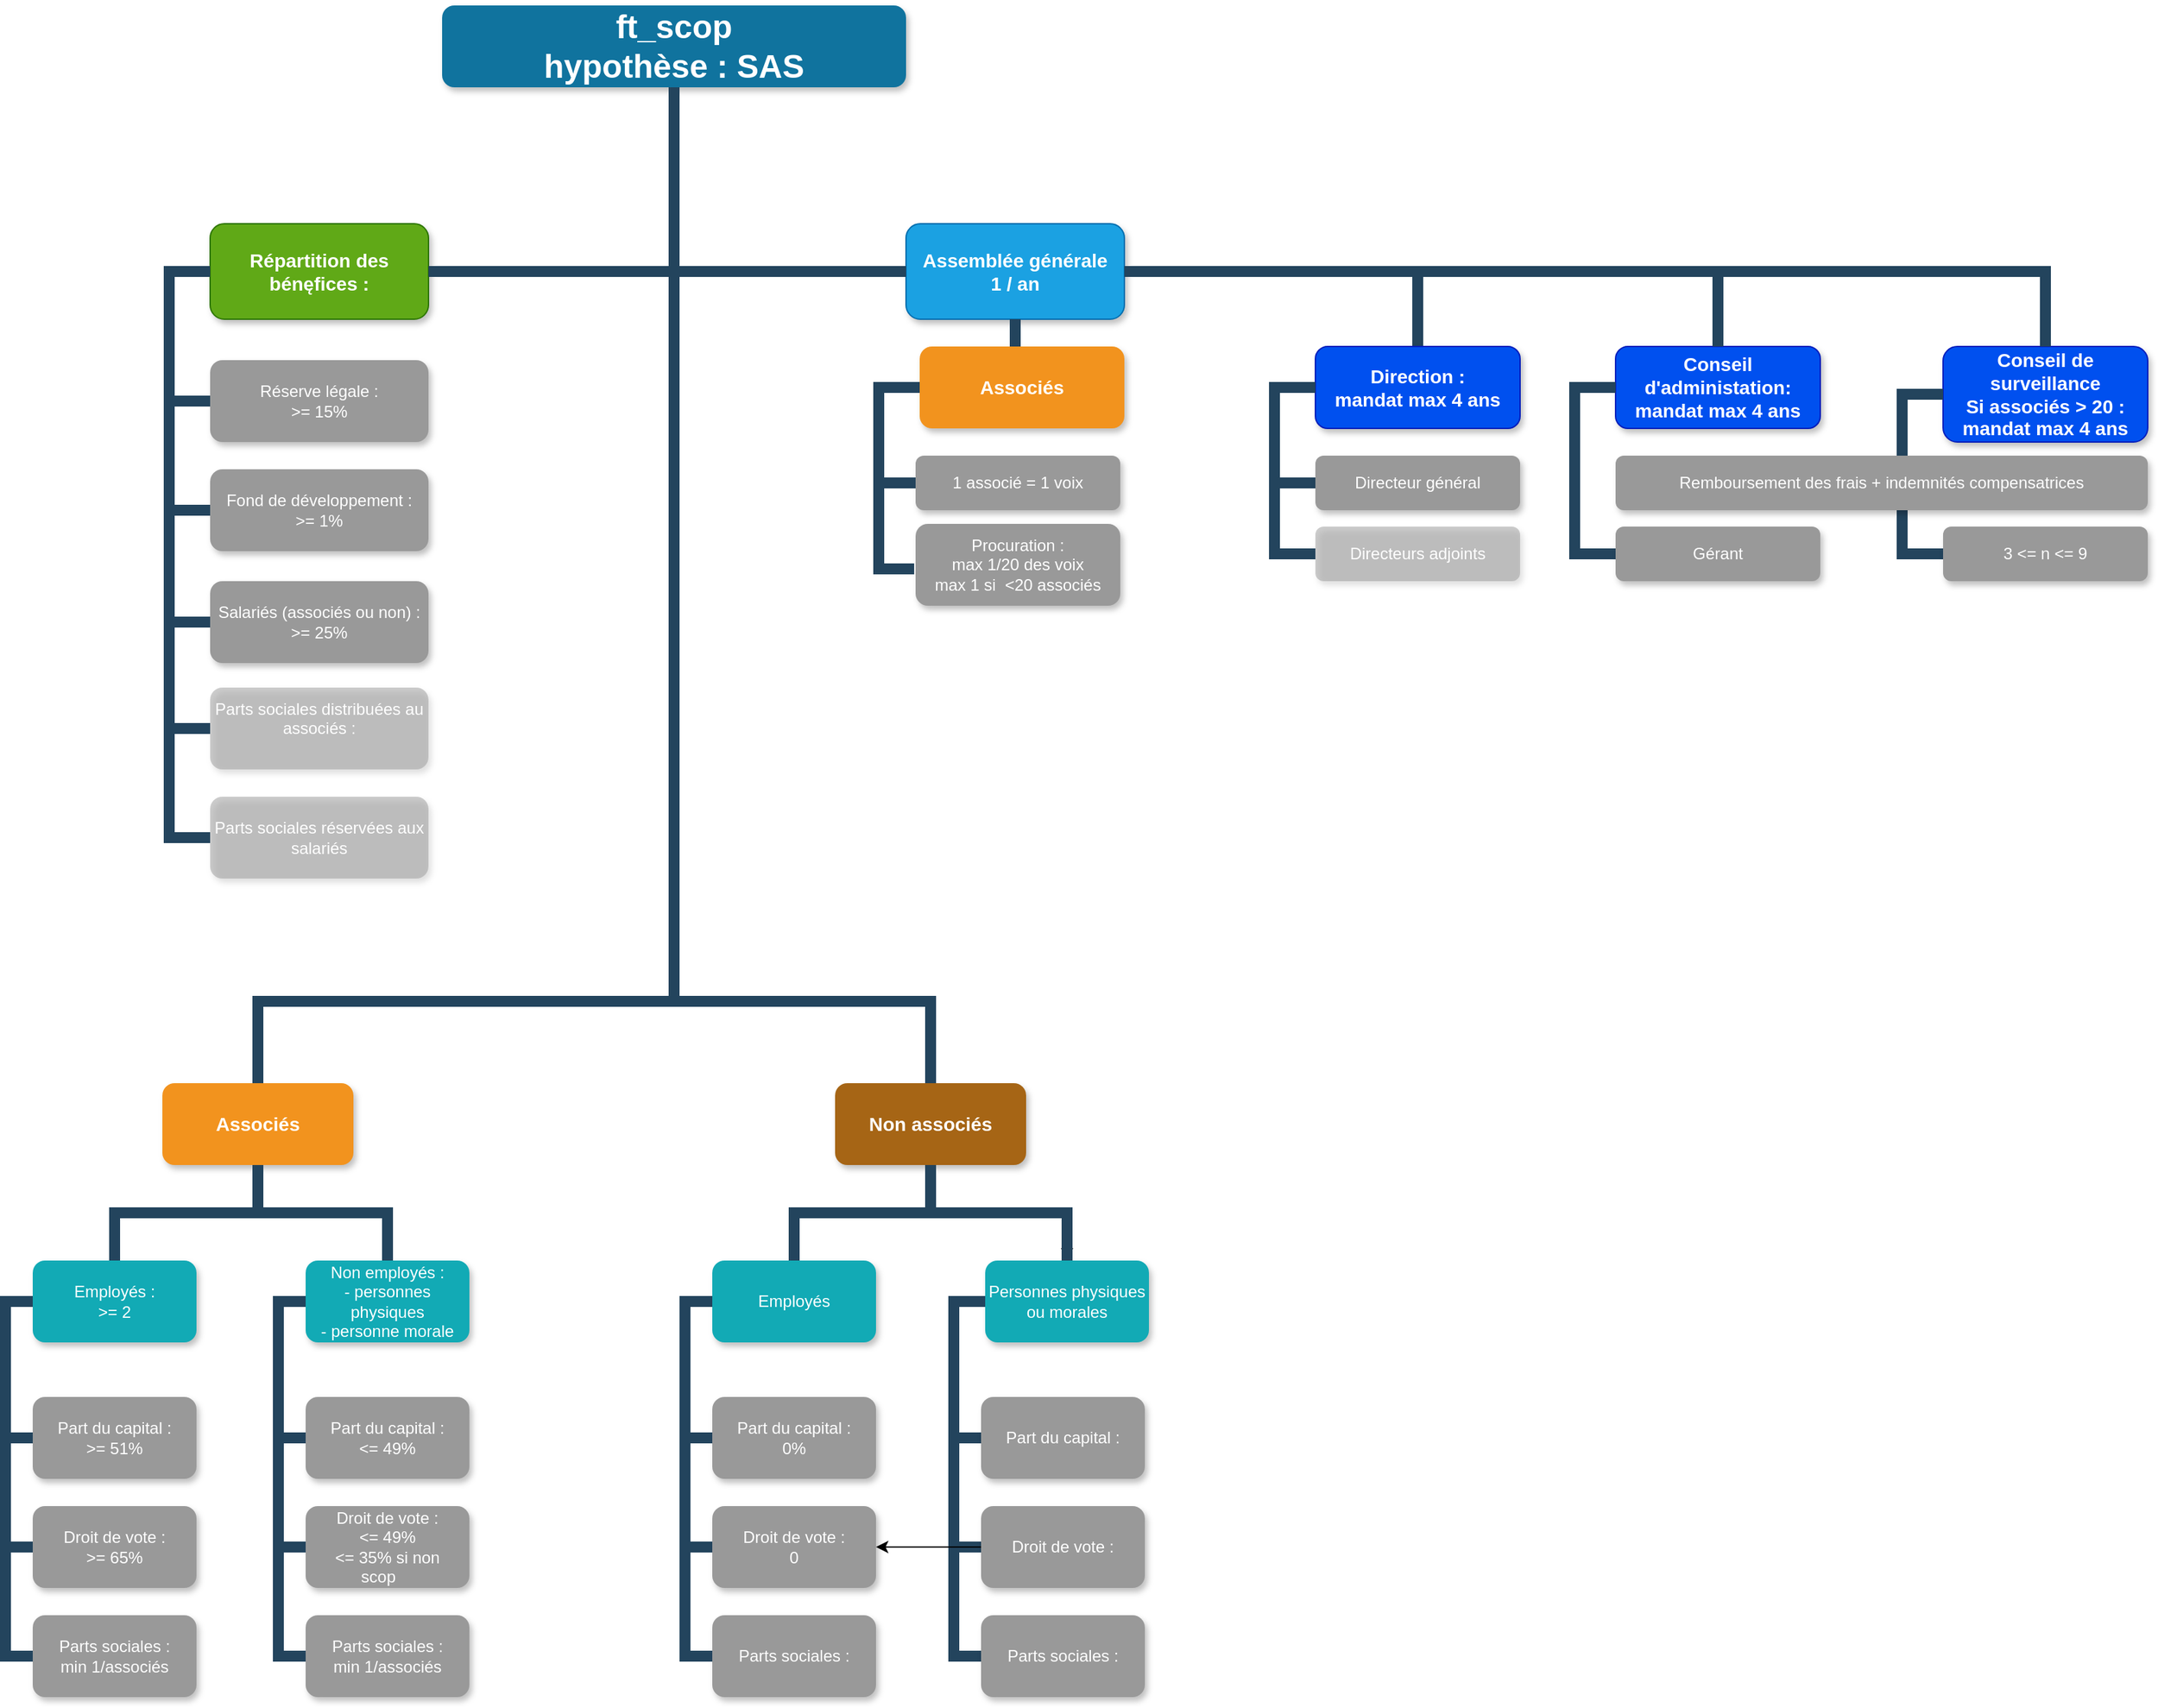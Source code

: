 <mxfile version="21.4.0" type="device">
  <diagram name="Page-1" id="64c3da0e-402f-94eb-ee01-a36477274f13">
    <mxGraphModel dx="2137" dy="1937" grid="1" gridSize="10" guides="1" tooltips="1" connect="1" arrows="1" fold="1" page="1" pageScale="1" pageWidth="1169" pageHeight="826" background="none" math="0" shadow="0">
      <root>
        <mxCell id="0" />
        <mxCell id="1" parent="0" />
        <mxCell id="2" value="ft_scop&#xa;hypothèse : SAS" style="whiteSpace=wrap;rounded=1;shadow=1;fillColor=#10739E;strokeColor=none;fontColor=#FFFFFF;fontStyle=1;fontSize=24" parent="1" vertex="1">
          <mxGeometry x="810" y="-730" width="340" height="60" as="geometry" />
        </mxCell>
        <mxCell id="3" value="Associés" style="whiteSpace=wrap;rounded=1;fillColor=#F2931E;strokeColor=none;shadow=1;fontColor=#FFFFFF;fontStyle=1;fontSize=14" parent="1" vertex="1">
          <mxGeometry x="605" y="60.0" width="140" height="60" as="geometry" />
        </mxCell>
        <mxCell id="eSms9qF7fdGtt_-0Qu-M-239" value="" style="edgeStyle=orthogonalEdgeStyle;rounded=0;orthogonalLoop=1;jettySize=auto;html=1;" edge="1" parent="1" source="4" target="44">
          <mxGeometry relative="1" as="geometry" />
        </mxCell>
        <mxCell id="4" value="Non associés" style="whiteSpace=wrap;rounded=1;fillColor=#A66515;strokeColor=none;shadow=1;fontColor=#FFFFFF;fontStyle=1;fontSize=14" parent="1" vertex="1">
          <mxGeometry x="1098" y="60.0" width="140" height="60" as="geometry" />
        </mxCell>
        <mxCell id="10" value="Employés :&#xa;&gt;= 2" style="whiteSpace=wrap;rounded=1;fillColor=#12AAB5;strokeColor=none;shadow=1;fontColor=#FFFFFF;" parent="1" vertex="1">
          <mxGeometry x="510" y="190.0" width="120" height="60" as="geometry" />
        </mxCell>
        <mxCell id="12" value="Non employés :&#xa;- personnes physiques&#xa;- personne morale" style="whiteSpace=wrap;rounded=1;fillColor=#12AAB5;strokeColor=none;shadow=1;fontColor=#FFFFFF;" parent="1" vertex="1">
          <mxGeometry x="710" y="190.0" width="120" height="60" as="geometry" />
        </mxCell>
        <mxCell id="23" value="Part du capital :&#xa;&gt;= 51%" style="whiteSpace=wrap;rounded=1;fillColor=#999999;strokeColor=none;shadow=1;fontColor=#FFFFFF;fontStyle=0" parent="1" vertex="1">
          <mxGeometry x="510.0" y="290.0" width="120" height="60" as="geometry" />
        </mxCell>
        <mxCell id="24" value="Droit de vote :&#xa;&gt;= 65%" style="whiteSpace=wrap;rounded=1;fillColor=#999999;strokeColor=none;shadow=1;fontColor=#FFFFFF;fontStyle=0" parent="1" vertex="1">
          <mxGeometry x="510.0" y="370.0" width="120" height="60" as="geometry" />
        </mxCell>
        <mxCell id="25" value="Parts sociales :&#xa;min 1/associés" style="whiteSpace=wrap;rounded=1;fillColor=#999999;strokeColor=none;shadow=1;fontColor=#FFFFFF;fontStyle=0" parent="1" vertex="1">
          <mxGeometry x="510.0" y="450.0" width="120" height="60" as="geometry" />
        </mxCell>
        <mxCell id="38" value="Part du capital :&#xa;&lt;= 49%" style="whiteSpace=wrap;rounded=1;fillColor=#999999;strokeColor=none;shadow=1;fontColor=#FFFFFF;fontStyle=0" parent="1" vertex="1">
          <mxGeometry x="710.0" y="290.0" width="120" height="60" as="geometry" />
        </mxCell>
        <mxCell id="39" value="Droit de vote :&#xa;&lt;= 49%&#xa;&lt;= 35% si non scop    " style="whiteSpace=wrap;rounded=1;fillColor=#999999;strokeColor=none;shadow=1;fontColor=#FFFFFF;fontStyle=0" parent="1" vertex="1">
          <mxGeometry x="710.0" y="370.0" width="120" height="60" as="geometry" />
        </mxCell>
        <mxCell id="40" value="Parts sociales :&#xa;min 1/associés" style="whiteSpace=wrap;rounded=1;fillColor=#999999;strokeColor=none;shadow=1;fontColor=#FFFFFF;fontStyle=0" parent="1" vertex="1">
          <mxGeometry x="710.0" y="450.0" width="120" height="60" as="geometry" />
        </mxCell>
        <mxCell id="43" value="Employés" style="whiteSpace=wrap;rounded=1;fillColor=#12AAB5;strokeColor=none;shadow=1;fontColor=#FFFFFF;" parent="1" vertex="1">
          <mxGeometry x="1008.0" y="190.0" width="120" height="60" as="geometry" />
        </mxCell>
        <mxCell id="44" value="Personnes physiques ou morales" style="whiteSpace=wrap;rounded=1;fillColor=#12AAB5;strokeColor=none;shadow=1;fontColor=#FFFFFF;" parent="1" vertex="1">
          <mxGeometry x="1208.0" y="190.0" width="120" height="60" as="geometry" />
        </mxCell>
        <mxCell id="45" value="Part du capital :&#xa;0%" style="whiteSpace=wrap;rounded=1;fillColor=#999999;strokeColor=none;shadow=1;fontColor=#FFFFFF;fontStyle=0" parent="1" vertex="1">
          <mxGeometry x="1008.0" y="290.0" width="120" height="60" as="geometry" />
        </mxCell>
        <mxCell id="46" value="Droit de vote :&#xa;0" style="whiteSpace=wrap;rounded=1;fillColor=#999999;strokeColor=none;shadow=1;fontColor=#FFFFFF;fontStyle=0" parent="1" vertex="1">
          <mxGeometry x="1008.0" y="370.0" width="120" height="60" as="geometry" />
        </mxCell>
        <mxCell id="47" value="Parts sociales :" style="whiteSpace=wrap;rounded=1;fillColor=#999999;strokeColor=none;shadow=1;fontColor=#FFFFFF;fontStyle=0" parent="1" vertex="1">
          <mxGeometry x="1008.0" y="450.0" width="120" height="60" as="geometry" />
        </mxCell>
        <mxCell id="103" value="" style="edgeStyle=elbowEdgeStyle;elbow=vertical;rounded=0;fontColor=#000000;endArrow=none;endFill=0;strokeWidth=8;strokeColor=#23445D;" parent="1" source="3" target="10" edge="1">
          <mxGeometry width="100" height="100" relative="1" as="geometry">
            <mxPoint x="465" y="180" as="sourcePoint" />
            <mxPoint x="565" y="80" as="targetPoint" />
          </mxGeometry>
        </mxCell>
        <mxCell id="104" value="" style="edgeStyle=elbowEdgeStyle;elbow=vertical;rounded=0;fontColor=#000000;endArrow=none;endFill=0;strokeWidth=8;strokeColor=#23445D;" parent="1" source="3" target="12" edge="1">
          <mxGeometry width="100" height="100" relative="1" as="geometry">
            <mxPoint x="805" y="180" as="sourcePoint" />
            <mxPoint x="905" y="80" as="targetPoint" />
          </mxGeometry>
        </mxCell>
        <mxCell id="105" value="" style="edgeStyle=elbowEdgeStyle;elbow=horizontal;rounded=0;fontColor=#000000;endArrow=none;endFill=0;strokeWidth=8;strokeColor=#23445D;" parent="1" source="10" target="23" edge="1">
          <mxGeometry width="100" height="100" relative="1" as="geometry">
            <mxPoint x="450" y="370" as="sourcePoint" />
            <mxPoint x="550" y="270" as="targetPoint" />
            <Array as="points">
              <mxPoint x="490" y="270" />
            </Array>
          </mxGeometry>
        </mxCell>
        <mxCell id="106" value="" style="edgeStyle=elbowEdgeStyle;elbow=horizontal;rounded=0;fontColor=#000000;endArrow=none;endFill=0;strokeWidth=8;strokeColor=#23445D;" parent="1" source="10" target="24" edge="1">
          <mxGeometry width="100" height="100" relative="1" as="geometry">
            <mxPoint x="520" y="230" as="sourcePoint" />
            <mxPoint x="520" y="330" as="targetPoint" />
            <Array as="points">
              <mxPoint x="490" y="290" />
            </Array>
          </mxGeometry>
        </mxCell>
        <mxCell id="110" value="" style="edgeStyle=elbowEdgeStyle;elbow=horizontal;rounded=0;fontColor=#000000;endArrow=none;endFill=0;strokeWidth=8;strokeColor=#23445D;" parent="1" source="10" target="25" edge="1">
          <mxGeometry width="100" height="100" relative="1" as="geometry">
            <mxPoint x="550" y="260" as="sourcePoint" />
            <mxPoint x="550" y="360" as="targetPoint" />
            <Array as="points">
              <mxPoint x="490" y="320" />
            </Array>
          </mxGeometry>
        </mxCell>
        <mxCell id="111" value="" style="edgeStyle=elbowEdgeStyle;elbow=horizontal;rounded=0;fontColor=#000000;endArrow=none;endFill=0;strokeWidth=8;strokeColor=#23445D;" parent="1" target="38" edge="1">
          <mxGeometry width="100" height="100" relative="1" as="geometry">
            <mxPoint x="700" y="220.0" as="sourcePoint" />
            <mxPoint x="700" y="320.0" as="targetPoint" />
            <Array as="points">
              <mxPoint x="690" y="270" />
            </Array>
          </mxGeometry>
        </mxCell>
        <mxCell id="112" value="" style="edgeStyle=elbowEdgeStyle;elbow=horizontal;rounded=0;fontColor=#000000;endArrow=none;endFill=0;strokeWidth=8;strokeColor=#23445D;" parent="1" source="12" target="39" edge="1">
          <mxGeometry width="100" height="100" relative="1" as="geometry">
            <mxPoint x="700" y="220.0" as="sourcePoint" />
            <mxPoint x="700" y="400.0" as="targetPoint" />
            <Array as="points">
              <mxPoint x="690" y="310" />
            </Array>
          </mxGeometry>
        </mxCell>
        <mxCell id="115" value="" style="edgeStyle=elbowEdgeStyle;elbow=horizontal;rounded=0;fontColor=#000000;endArrow=none;endFill=0;strokeWidth=8;strokeColor=#23445D;" parent="1" source="12" target="40" edge="1">
          <mxGeometry width="100" height="100" relative="1" as="geometry">
            <mxPoint x="700" y="220.0" as="sourcePoint" />
            <mxPoint x="700" y="480.0" as="targetPoint" />
            <Array as="points">
              <mxPoint x="690" y="350" />
            </Array>
          </mxGeometry>
        </mxCell>
        <mxCell id="116" value="" style="edgeStyle=elbowEdgeStyle;elbow=vertical;rounded=0;fontColor=#000000;endArrow=none;endFill=0;strokeWidth=8;strokeColor=#23445D;" parent="1" source="4" target="43" edge="1">
          <mxGeometry width="100" height="100" relative="1" as="geometry">
            <mxPoint x="808" y="130.0" as="sourcePoint" />
            <mxPoint x="708" y="200" as="targetPoint" />
          </mxGeometry>
        </mxCell>
        <mxCell id="117" value="" style="edgeStyle=elbowEdgeStyle;elbow=vertical;rounded=0;fontColor=#000000;endArrow=none;endFill=0;strokeWidth=8;strokeColor=#23445D;" parent="1" source="4" target="44" edge="1">
          <mxGeometry width="100" height="100" relative="1" as="geometry">
            <mxPoint x="808" y="130.0" as="sourcePoint" />
            <mxPoint x="908" y="200" as="targetPoint" />
          </mxGeometry>
        </mxCell>
        <mxCell id="118" value="" style="edgeStyle=elbowEdgeStyle;elbow=horizontal;rounded=0;fontColor=#000000;endArrow=none;endFill=0;strokeWidth=8;strokeColor=#23445D;" parent="1" source="43" target="45" edge="1">
          <mxGeometry width="100" height="100" relative="1" as="geometry">
            <mxPoint x="988" y="220.0" as="sourcePoint" />
            <mxPoint x="998.0" y="320" as="targetPoint" />
            <Array as="points">
              <mxPoint x="988" y="270" />
            </Array>
          </mxGeometry>
        </mxCell>
        <mxCell id="119" value="" style="edgeStyle=elbowEdgeStyle;elbow=horizontal;rounded=0;fontColor=#000000;endArrow=none;endFill=0;strokeWidth=8;strokeColor=#23445D;" parent="1" source="43" target="46" edge="1">
          <mxGeometry width="100" height="100" relative="1" as="geometry">
            <mxPoint x="998" y="220" as="sourcePoint" />
            <mxPoint x="998.0" y="400" as="targetPoint" />
            <Array as="points">
              <mxPoint x="988" y="310" />
            </Array>
          </mxGeometry>
        </mxCell>
        <mxCell id="122" value="" style="edgeStyle=elbowEdgeStyle;elbow=horizontal;rounded=0;fontColor=#000000;endArrow=none;endFill=0;strokeWidth=8;strokeColor=#23445D;" parent="1" source="43" target="47" edge="1">
          <mxGeometry width="100" height="100" relative="1" as="geometry">
            <mxPoint x="998" y="220" as="sourcePoint" />
            <mxPoint x="998.0" y="480" as="targetPoint" />
            <Array as="points">
              <mxPoint x="988" y="360" />
            </Array>
          </mxGeometry>
        </mxCell>
        <mxCell id="123" value="" style="edgeStyle=elbowEdgeStyle;elbow=horizontal;rounded=0;fontColor=#000000;endArrow=none;endFill=0;strokeWidth=8;strokeColor=#23445D;entryX=0;entryY=0.5;entryDx=0;entryDy=0;" parent="1" source="44" target="eSms9qF7fdGtt_-0Qu-M-241" edge="1">
          <mxGeometry width="100" height="100" relative="1" as="geometry">
            <mxPoint x="1178" y="220.0" as="sourcePoint" />
            <mxPoint x="1215" y="320" as="targetPoint" />
            <Array as="points">
              <mxPoint x="1185" y="270" />
            </Array>
          </mxGeometry>
        </mxCell>
        <mxCell id="124" value="" style="edgeStyle=elbowEdgeStyle;elbow=horizontal;rounded=0;fontColor=#000000;endArrow=none;endFill=0;strokeWidth=8;strokeColor=#23445D;entryX=0;entryY=0.5;entryDx=0;entryDy=0;" parent="1" source="44" target="eSms9qF7fdGtt_-0Qu-M-242" edge="1">
          <mxGeometry width="100" height="100" relative="1" as="geometry">
            <mxPoint x="1188" y="220" as="sourcePoint" />
            <mxPoint x="1208.0" y="400" as="targetPoint" />
            <Array as="points">
              <mxPoint x="1185" y="310" />
            </Array>
          </mxGeometry>
        </mxCell>
        <mxCell id="127" value="" style="edgeStyle=elbowEdgeStyle;elbow=horizontal;rounded=0;fontColor=#000000;endArrow=none;endFill=0;strokeWidth=8;strokeColor=#23445D;exitX=0;exitY=0.5;exitDx=0;exitDy=0;entryX=0;entryY=0.5;entryDx=0;entryDy=0;" parent="1" source="44" target="eSms9qF7fdGtt_-0Qu-M-243" edge="1">
          <mxGeometry width="100" height="100" relative="1" as="geometry">
            <mxPoint x="1175.0" y="220.0" as="sourcePoint" />
            <mxPoint x="1225" y="440" as="targetPoint" />
            <Array as="points">
              <mxPoint x="1185" y="350" />
            </Array>
          </mxGeometry>
        </mxCell>
        <mxCell id="229" value="" style="edgeStyle=elbowEdgeStyle;elbow=vertical;rounded=0;fontColor=#000000;endArrow=none;endFill=0;strokeWidth=8;strokeColor=#23445D;" parent="1" source="2" target="3" edge="1">
          <mxGeometry width="100" height="100" relative="1" as="geometry">
            <mxPoint x="540" y="140" as="sourcePoint" />
            <mxPoint x="640" y="40" as="targetPoint" />
            <Array as="points">
              <mxPoint x="980" />
              <mxPoint x="620" y="120" />
            </Array>
          </mxGeometry>
        </mxCell>
        <mxCell id="eSms9qF7fdGtt_-0Qu-M-240" value="" style="edgeStyle=elbowEdgeStyle;elbow=vertical;rounded=0;fontColor=#000000;endArrow=none;endFill=0;strokeWidth=8;strokeColor=#23445D;exitX=0.5;exitY=0;exitDx=0;exitDy=0;entryX=0.5;entryY=1;entryDx=0;entryDy=0;" edge="1" parent="1" source="4" target="2">
          <mxGeometry width="100" height="100" relative="1" as="geometry">
            <mxPoint x="610" y="240" as="sourcePoint" />
            <mxPoint x="710" y="310" as="targetPoint" />
            <Array as="points">
              <mxPoint x="1080" />
            </Array>
          </mxGeometry>
        </mxCell>
        <mxCell id="eSms9qF7fdGtt_-0Qu-M-241" value="Part du capital :" style="whiteSpace=wrap;rounded=1;fillColor=#999999;strokeColor=none;shadow=1;fontColor=#FFFFFF;fontStyle=0" vertex="1" parent="1">
          <mxGeometry x="1205.0" y="290.0" width="120" height="60" as="geometry" />
        </mxCell>
        <mxCell id="eSms9qF7fdGtt_-0Qu-M-244" value="" style="edgeStyle=orthogonalEdgeStyle;rounded=0;orthogonalLoop=1;jettySize=auto;html=1;" edge="1" parent="1" source="eSms9qF7fdGtt_-0Qu-M-242" target="46">
          <mxGeometry relative="1" as="geometry" />
        </mxCell>
        <mxCell id="eSms9qF7fdGtt_-0Qu-M-242" value="Droit de vote :" style="whiteSpace=wrap;rounded=1;fillColor=#999999;strokeColor=none;shadow=1;fontColor=#FFFFFF;fontStyle=0" vertex="1" parent="1">
          <mxGeometry x="1205" y="370.0" width="120" height="60" as="geometry" />
        </mxCell>
        <mxCell id="eSms9qF7fdGtt_-0Qu-M-243" value="Parts sociales :" style="whiteSpace=wrap;rounded=1;fillColor=#999999;strokeColor=none;shadow=1;fontColor=#FFFFFF;fontStyle=0" vertex="1" parent="1">
          <mxGeometry x="1205.0" y="450.0" width="120" height="60" as="geometry" />
        </mxCell>
        <mxCell id="eSms9qF7fdGtt_-0Qu-M-247" value="Assemblée générale&#xa;1 / an" style="whiteSpace=wrap;rounded=1;fillColor=#1ba1e2;strokeColor=#006EAF;shadow=1;fontColor=#ffffff;fontStyle=1;fontSize=14" vertex="1" parent="1">
          <mxGeometry x="1150" y="-570" width="160" height="70" as="geometry" />
        </mxCell>
        <mxCell id="eSms9qF7fdGtt_-0Qu-M-272" value="" style="edgeStyle=elbowEdgeStyle;elbow=vertical;rounded=0;fontColor=#000000;endArrow=none;endFill=0;strokeWidth=8;strokeColor=#23445D;entryX=0;entryY=0.5;entryDx=0;entryDy=0;exitX=0.5;exitY=1;exitDx=0;exitDy=0;" edge="1" parent="1" source="2" target="eSms9qF7fdGtt_-0Qu-M-247">
          <mxGeometry width="100" height="100" relative="1" as="geometry">
            <mxPoint x="460" y="100" as="sourcePoint" />
            <mxPoint x="2090" y="180" as="targetPoint" />
            <Array as="points">
              <mxPoint x="1070" y="-535" />
              <mxPoint x="1070" y="-500" />
            </Array>
          </mxGeometry>
        </mxCell>
        <mxCell id="eSms9qF7fdGtt_-0Qu-M-273" value="" style="edgeStyle=elbowEdgeStyle;elbow=vertical;rounded=0;fontColor=#000000;endArrow=none;endFill=0;strokeWidth=8;strokeColor=#23445D;entryX=0.5;entryY=0;entryDx=0;entryDy=0;exitX=0.5;exitY=1;exitDx=0;exitDy=0;" edge="1" parent="1" source="eSms9qF7fdGtt_-0Qu-M-247" target="eSms9qF7fdGtt_-0Qu-M-275">
          <mxGeometry width="100" height="100" relative="1" as="geometry">
            <mxPoint x="1210" y="-490" as="sourcePoint" />
            <mxPoint x="1190" y="-390.0" as="targetPoint" />
            <Array as="points">
              <mxPoint x="1160" y="-470" />
              <mxPoint x="1120" y="-470" />
              <mxPoint x="1150" y="-410" />
            </Array>
          </mxGeometry>
        </mxCell>
        <mxCell id="eSms9qF7fdGtt_-0Qu-M-275" value="Associés" style="whiteSpace=wrap;rounded=1;fillColor=#F2931E;strokeColor=none;shadow=1;fontColor=#FFFFFF;fontStyle=1;fontSize=14" vertex="1" parent="1">
          <mxGeometry x="1160" y="-480" width="150" height="60" as="geometry" />
        </mxCell>
        <mxCell id="eSms9qF7fdGtt_-0Qu-M-276" value="1 associé = 1 voix" style="whiteSpace=wrap;rounded=1;fillColor=#999999;strokeColor=none;shadow=1;fontColor=#FFFFFF;fontStyle=0" vertex="1" parent="1">
          <mxGeometry x="1157" y="-400" width="150" height="40" as="geometry" />
        </mxCell>
        <mxCell id="eSms9qF7fdGtt_-0Qu-M-277" value="" style="edgeStyle=elbowEdgeStyle;elbow=vertical;rounded=0;fontColor=#000000;endArrow=none;endFill=0;strokeWidth=8;strokeColor=#23445D;entryX=0;entryY=0.5;entryDx=0;entryDy=0;exitX=0;exitY=0.5;exitDx=0;exitDy=0;" edge="1" parent="1" source="eSms9qF7fdGtt_-0Qu-M-275" target="eSms9qF7fdGtt_-0Qu-M-276">
          <mxGeometry width="100" height="100" relative="1" as="geometry">
            <mxPoint x="1135" y="-490" as="sourcePoint" />
            <mxPoint x="1170" y="-420" as="targetPoint" />
            <Array as="points">
              <mxPoint x="1130" y="-430" />
              <mxPoint x="1110" y="-420" />
              <mxPoint x="1200" y="-380" />
            </Array>
          </mxGeometry>
        </mxCell>
        <mxCell id="eSms9qF7fdGtt_-0Qu-M-278" value="Procuration :&#xa;max 1/20 des voix&#xa;max 1 si  &lt;20 associés" style="whiteSpace=wrap;rounded=1;fillColor=#999999;strokeColor=none;shadow=1;fontColor=#FFFFFF;fontStyle=0" vertex="1" parent="1">
          <mxGeometry x="1157" y="-350" width="150" height="60" as="geometry" />
        </mxCell>
        <mxCell id="eSms9qF7fdGtt_-0Qu-M-279" value="" style="edgeStyle=elbowEdgeStyle;elbow=vertical;rounded=0;fontColor=#000000;endArrow=none;endFill=0;strokeWidth=8;strokeColor=#23445D;entryX=-0.007;entryY=0.55;entryDx=0;entryDy=0;exitX=0;exitY=0.5;exitDx=0;exitDy=0;entryPerimeter=0;" edge="1" parent="1" source="eSms9qF7fdGtt_-0Qu-M-275" target="eSms9qF7fdGtt_-0Qu-M-278">
          <mxGeometry width="100" height="100" relative="1" as="geometry">
            <mxPoint x="1205" y="-410" as="sourcePoint" />
            <mxPoint x="1230" y="-370" as="targetPoint" />
            <Array as="points">
              <mxPoint x="1130" y="-420" />
              <mxPoint x="1110" y="-410" />
              <mxPoint x="1090" y="-370" />
              <mxPoint x="1230" y="-317" />
            </Array>
          </mxGeometry>
        </mxCell>
        <mxCell id="eSms9qF7fdGtt_-0Qu-M-282" value="" style="edgeStyle=elbowEdgeStyle;elbow=vertical;rounded=0;fontColor=#000000;endArrow=none;endFill=0;strokeWidth=8;strokeColor=#23445D;entryX=1;entryY=0.5;entryDx=0;entryDy=0;exitX=0.5;exitY=0;exitDx=0;exitDy=0;" edge="1" parent="1" source="eSms9qF7fdGtt_-0Qu-M-283" target="eSms9qF7fdGtt_-0Qu-M-247">
          <mxGeometry width="100" height="100" relative="1" as="geometry">
            <mxPoint x="1420" y="-480" as="sourcePoint" />
            <mxPoint x="1160" y="-525" as="targetPoint" />
            <Array as="points">
              <mxPoint x="1420" y="-535" />
              <mxPoint x="1370" y="-535" />
              <mxPoint x="1080" y="-490" />
            </Array>
          </mxGeometry>
        </mxCell>
        <mxCell id="eSms9qF7fdGtt_-0Qu-M-283" value="Direction :&#xa;mandat max 4 ans" style="whiteSpace=wrap;rounded=1;fillColor=#0050ef;strokeColor=#001DBC;shadow=1;fontColor=#ffffff;fontStyle=1;fontSize=14" vertex="1" parent="1">
          <mxGeometry x="1450" y="-480" width="150" height="60" as="geometry" />
        </mxCell>
        <mxCell id="eSms9qF7fdGtt_-0Qu-M-284" value="" style="edgeStyle=elbowEdgeStyle;elbow=vertical;rounded=0;fontColor=#000000;endArrow=none;endFill=0;strokeWidth=8;strokeColor=#23445D;exitX=0;exitY=0.5;exitDx=0;exitDy=0;entryX=0;entryY=0.5;entryDx=0;entryDy=0;" edge="1" parent="1" source="eSms9qF7fdGtt_-0Qu-M-283" target="eSms9qF7fdGtt_-0Qu-M-285">
          <mxGeometry width="100" height="100" relative="1" as="geometry">
            <mxPoint x="1394" y="-446.5" as="sourcePoint" />
            <mxPoint x="1390" y="-313" as="targetPoint" />
            <Array as="points">
              <mxPoint x="1420" y="-450" />
              <mxPoint x="1344" y="-406.5" />
              <mxPoint x="1324" y="-366.5" />
              <mxPoint x="1464" y="-313.5" />
            </Array>
          </mxGeometry>
        </mxCell>
        <mxCell id="eSms9qF7fdGtt_-0Qu-M-285" value="Directeur général" style="whiteSpace=wrap;rounded=1;fillColor=#999999;strokeColor=none;shadow=1;fontColor=#FFFFFF;fontStyle=0" vertex="1" parent="1">
          <mxGeometry x="1450" y="-400" width="150" height="40" as="geometry" />
        </mxCell>
        <mxCell id="eSms9qF7fdGtt_-0Qu-M-286" value="Conseil d&#39;administation:&#xa;mandat max 4 ans" style="whiteSpace=wrap;rounded=1;fillColor=#0050ef;strokeColor=#001DBC;shadow=1;fontColor=#ffffff;fontStyle=1;fontSize=14" vertex="1" parent="1">
          <mxGeometry x="1670" y="-480" width="150" height="60" as="geometry" />
        </mxCell>
        <mxCell id="eSms9qF7fdGtt_-0Qu-M-287" value="" style="edgeStyle=elbowEdgeStyle;elbow=vertical;rounded=0;fontColor=#000000;endArrow=none;endFill=0;strokeWidth=8;strokeColor=#23445D;exitX=0;exitY=0.5;exitDx=0;exitDy=0;entryX=0;entryY=0.5;entryDx=0;entryDy=0;" edge="1" parent="1" source="eSms9qF7fdGtt_-0Qu-M-286" target="eSms9qF7fdGtt_-0Qu-M-288">
          <mxGeometry width="100" height="100" relative="1" as="geometry">
            <mxPoint x="1614" y="-446.5" as="sourcePoint" />
            <mxPoint x="1610" y="-313" as="targetPoint" />
            <Array as="points">
              <mxPoint x="1640" y="-450" />
              <mxPoint x="1564" y="-406.5" />
              <mxPoint x="1544" y="-366.5" />
              <mxPoint x="1684" y="-313.5" />
            </Array>
          </mxGeometry>
        </mxCell>
        <mxCell id="eSms9qF7fdGtt_-0Qu-M-288" value="Gérant" style="whiteSpace=wrap;rounded=1;fillColor=#999999;strokeColor=none;shadow=1;fontColor=#FFFFFF;fontStyle=0" vertex="1" parent="1">
          <mxGeometry x="1670" y="-348" width="150" height="40" as="geometry" />
        </mxCell>
        <mxCell id="eSms9qF7fdGtt_-0Qu-M-289" value="" style="edgeStyle=elbowEdgeStyle;elbow=vertical;rounded=0;fontColor=#000000;endArrow=none;endFill=0;strokeWidth=8;strokeColor=#23445D;exitX=0.5;exitY=0;exitDx=0;exitDy=0;entryX=1;entryY=0.5;entryDx=0;entryDy=0;" edge="1" parent="1" source="eSms9qF7fdGtt_-0Qu-M-286" target="eSms9qF7fdGtt_-0Qu-M-247">
          <mxGeometry width="100" height="100" relative="1" as="geometry">
            <mxPoint x="1565" y="-480" as="sourcePoint" />
            <mxPoint x="1340" y="-540" as="targetPoint" />
            <Array as="points">
              <mxPoint x="1460" y="-535" />
              <mxPoint x="1410" y="-535" />
              <mxPoint x="1120" y="-490" />
            </Array>
          </mxGeometry>
        </mxCell>
        <mxCell id="eSms9qF7fdGtt_-0Qu-M-290" value="Conseil de surveillance&#xa;Si associés &gt; 20 :&#xa;mandat max 4 ans" style="whiteSpace=wrap;rounded=1;fillColor=#0050ef;strokeColor=#001DBC;shadow=1;fontColor=#ffffff;fontStyle=1;fontSize=14" vertex="1" parent="1">
          <mxGeometry x="1910" y="-480" width="150" height="70" as="geometry" />
        </mxCell>
        <mxCell id="eSms9qF7fdGtt_-0Qu-M-291" value="" style="edgeStyle=elbowEdgeStyle;elbow=vertical;rounded=0;fontColor=#000000;endArrow=none;endFill=0;strokeWidth=8;strokeColor=#23445D;exitX=0;exitY=0.5;exitDx=0;exitDy=0;entryX=0;entryY=0.5;entryDx=0;entryDy=0;" edge="1" parent="1" source="eSms9qF7fdGtt_-0Qu-M-290" target="eSms9qF7fdGtt_-0Qu-M-292">
          <mxGeometry width="100" height="100" relative="1" as="geometry">
            <mxPoint x="1854" y="-446.5" as="sourcePoint" />
            <mxPoint x="1850" y="-313" as="targetPoint" />
            <Array as="points">
              <mxPoint x="1880" y="-450" />
              <mxPoint x="1804" y="-406.5" />
              <mxPoint x="1784" y="-366.5" />
              <mxPoint x="1924" y="-313.5" />
            </Array>
          </mxGeometry>
        </mxCell>
        <mxCell id="eSms9qF7fdGtt_-0Qu-M-292" value="3 &lt;= n &lt;= 9" style="whiteSpace=wrap;rounded=1;fillColor=#999999;strokeColor=none;shadow=1;fontColor=#FFFFFF;fontStyle=0" vertex="1" parent="1">
          <mxGeometry x="1910" y="-348" width="150" height="40" as="geometry" />
        </mxCell>
        <mxCell id="eSms9qF7fdGtt_-0Qu-M-293" value="" style="edgeStyle=elbowEdgeStyle;elbow=vertical;rounded=0;fontColor=#000000;endArrow=none;endFill=0;strokeWidth=8;strokeColor=#23445D;exitX=0.5;exitY=0;exitDx=0;exitDy=0;entryX=1;entryY=0.5;entryDx=0;entryDy=0;" edge="1" parent="1" source="eSms9qF7fdGtt_-0Qu-M-290" target="eSms9qF7fdGtt_-0Qu-M-247">
          <mxGeometry width="100" height="100" relative="1" as="geometry">
            <mxPoint x="1765" y="-480" as="sourcePoint" />
            <mxPoint x="1330" y="-535" as="targetPoint" />
            <Array as="points">
              <mxPoint x="1480" y="-535" />
              <mxPoint x="1430" y="-535" />
              <mxPoint x="1140" y="-490" />
            </Array>
          </mxGeometry>
        </mxCell>
        <mxCell id="eSms9qF7fdGtt_-0Qu-M-294" value="Remboursement des frais + indemnités compensatrices" style="whiteSpace=wrap;rounded=1;fillColor=#999999;strokeColor=none;shadow=1;fontColor=#FFFFFF;fontStyle=0" vertex="1" parent="1">
          <mxGeometry x="1670" y="-400" width="390" height="40" as="geometry" />
        </mxCell>
        <mxCell id="eSms9qF7fdGtt_-0Qu-M-295" value="Directeurs adjoints" style="whiteSpace=wrap;rounded=1;fillColor=#999999;strokeColor=none;shadow=1;fontColor=#FFFFFF;fontStyle=0;opacity=50;" vertex="1" parent="1">
          <mxGeometry x="1450" y="-348" width="150" height="40" as="geometry" />
        </mxCell>
        <mxCell id="eSms9qF7fdGtt_-0Qu-M-296" value="" style="edgeStyle=elbowEdgeStyle;elbow=vertical;rounded=0;fontColor=#000000;endArrow=none;endFill=0;strokeWidth=8;strokeColor=#23445D;entryX=0;entryY=0.5;entryDx=0;entryDy=0;exitX=0;exitY=0.5;exitDx=0;exitDy=0;" edge="1" parent="1" source="eSms9qF7fdGtt_-0Qu-M-283" target="eSms9qF7fdGtt_-0Qu-M-295">
          <mxGeometry width="100" height="100" relative="1" as="geometry">
            <mxPoint x="1390" y="-428" as="sourcePoint" />
            <mxPoint x="1400" y="-348" as="targetPoint" />
            <Array as="points">
              <mxPoint x="1420" y="-380" />
              <mxPoint x="1294" y="-374.5" />
              <mxPoint x="1274" y="-334.5" />
              <mxPoint x="1414" y="-281.5" />
            </Array>
          </mxGeometry>
        </mxCell>
        <mxCell id="eSms9qF7fdGtt_-0Qu-M-297" value="Répartition des bénęfices :" style="whiteSpace=wrap;rounded=1;fillColor=#60a917;strokeColor=#2D7600;shadow=1;fontColor=#ffffff;fontStyle=1;fontSize=14" vertex="1" parent="1">
          <mxGeometry x="640" y="-570" width="160" height="70" as="geometry" />
        </mxCell>
        <mxCell id="eSms9qF7fdGtt_-0Qu-M-298" value="Réserve légale :&#xa;&gt;= 15%" style="whiteSpace=wrap;rounded=1;fillColor=#999999;strokeColor=none;shadow=1;fontColor=#FFFFFF;fontStyle=0" vertex="1" parent="1">
          <mxGeometry x="640" y="-470" width="160" height="60" as="geometry" />
        </mxCell>
        <mxCell id="eSms9qF7fdGtt_-0Qu-M-299" value="" style="edgeStyle=elbowEdgeStyle;elbow=vertical;rounded=0;fontColor=#000000;endArrow=none;endFill=0;strokeWidth=8;strokeColor=#23445D;entryX=1;entryY=0.5;entryDx=0;entryDy=0;" edge="1" parent="1" target="eSms9qF7fdGtt_-0Qu-M-297">
          <mxGeometry width="100" height="100" relative="1" as="geometry">
            <mxPoint x="980" y="-670" as="sourcePoint" />
            <mxPoint x="1160" y="-525" as="targetPoint" />
            <Array as="points">
              <mxPoint x="900" y="-535" />
              <mxPoint x="970" y="-620" />
              <mxPoint x="890" y="-535" />
              <mxPoint x="1080" y="-490" />
            </Array>
          </mxGeometry>
        </mxCell>
        <mxCell id="eSms9qF7fdGtt_-0Qu-M-300" value="" style="edgeStyle=elbowEdgeStyle;elbow=vertical;rounded=0;fontColor=#000000;endArrow=none;endFill=0;strokeWidth=8;strokeColor=#23445D;exitX=0;exitY=0.5;exitDx=0;exitDy=0;" edge="1" parent="1" source="eSms9qF7fdGtt_-0Qu-M-297" target="eSms9qF7fdGtt_-0Qu-M-298">
          <mxGeometry width="100" height="100" relative="1" as="geometry">
            <mxPoint x="624" y="-543" as="sourcePoint" />
            <mxPoint x="620" y="-410" as="targetPoint" />
            <Array as="points">
              <mxPoint x="610" y="-490" />
              <mxPoint x="574" y="-503" />
              <mxPoint x="554" y="-463" />
              <mxPoint x="694" y="-410" />
            </Array>
          </mxGeometry>
        </mxCell>
        <mxCell id="eSms9qF7fdGtt_-0Qu-M-301" value="Fond de développement :&#xa;&gt;= 1%" style="whiteSpace=wrap;rounded=1;fillColor=#999999;strokeColor=none;shadow=1;fontColor=#FFFFFF;fontStyle=0" vertex="1" parent="1">
          <mxGeometry x="640" y="-390" width="160" height="60" as="geometry" />
        </mxCell>
        <mxCell id="eSms9qF7fdGtt_-0Qu-M-302" value="Salariés (associés ou non) :&#xa;&gt;= 25%" style="whiteSpace=wrap;rounded=1;fillColor=#999999;strokeColor=none;shadow=1;fontColor=#FFFFFF;fontStyle=0" vertex="1" parent="1">
          <mxGeometry x="640" y="-308" width="160" height="60" as="geometry" />
        </mxCell>
        <mxCell id="eSms9qF7fdGtt_-0Qu-M-303" value="" style="edgeStyle=elbowEdgeStyle;elbow=vertical;rounded=0;fontColor=#000000;endArrow=none;endFill=0;strokeWidth=8;strokeColor=#23445D;exitX=0;exitY=0.5;exitDx=0;exitDy=0;" edge="1" parent="1" source="eSms9qF7fdGtt_-0Qu-M-297" target="eSms9qF7fdGtt_-0Qu-M-301">
          <mxGeometry width="100" height="100" relative="1" as="geometry">
            <mxPoint x="610" y="-515" as="sourcePoint" />
            <mxPoint x="610" y="-420" as="targetPoint" />
            <Array as="points">
              <mxPoint x="610" y="-450" />
              <mxPoint x="570" y="-460" />
              <mxPoint x="544" y="-483" />
              <mxPoint x="524" y="-443" />
              <mxPoint x="664" y="-390" />
            </Array>
          </mxGeometry>
        </mxCell>
        <mxCell id="eSms9qF7fdGtt_-0Qu-M-304" value="" style="edgeStyle=elbowEdgeStyle;elbow=vertical;rounded=0;fontColor=#000000;endArrow=none;endFill=0;strokeWidth=8;strokeColor=#23445D;entryX=0;entryY=0.5;entryDx=0;entryDy=0;" edge="1" parent="1" source="eSms9qF7fdGtt_-0Qu-M-297" target="eSms9qF7fdGtt_-0Qu-M-302">
          <mxGeometry width="100" height="100" relative="1" as="geometry">
            <mxPoint x="604.13" y="-450" as="sourcePoint" />
            <mxPoint x="604.13" y="-275" as="targetPoint" />
            <Array as="points">
              <mxPoint x="610" y="-410" />
              <mxPoint x="534.13" y="-375" />
              <mxPoint x="508.13" y="-398" />
              <mxPoint x="488.13" y="-358" />
              <mxPoint x="628.13" y="-305" />
            </Array>
          </mxGeometry>
        </mxCell>
        <mxCell id="eSms9qF7fdGtt_-0Qu-M-305" value="Parts sociales distribuées au associés :&#xa;" style="whiteSpace=wrap;rounded=1;fillColor=#999999;strokeColor=none;shadow=1;fontColor=#FFFFFF;fontStyle=0;dashed=1;opacity=50;" vertex="1" parent="1">
          <mxGeometry x="640" y="-230" width="160" height="60" as="geometry" />
        </mxCell>
        <mxCell id="eSms9qF7fdGtt_-0Qu-M-306" value="Parts sociales réservées aux salariés" style="whiteSpace=wrap;rounded=1;fillColor=#999999;strokeColor=none;shadow=1;fontColor=#FFFFFF;fontStyle=0;opacity=50;" vertex="1" parent="1">
          <mxGeometry x="640" y="-150" width="160" height="60" as="geometry" />
        </mxCell>
        <mxCell id="eSms9qF7fdGtt_-0Qu-M-307" value="" style="edgeStyle=elbowEdgeStyle;elbow=vertical;rounded=0;fontColor=#000000;endArrow=none;endFill=0;strokeWidth=8;strokeColor=#23445D;entryX=0;entryY=0.5;entryDx=0;entryDy=0;exitX=0;exitY=0.5;exitDx=0;exitDy=0;" edge="1" parent="1" source="eSms9qF7fdGtt_-0Qu-M-297" target="eSms9qF7fdGtt_-0Qu-M-305">
          <mxGeometry width="100" height="100" relative="1" as="geometry">
            <mxPoint x="650" y="-525" as="sourcePoint" />
            <mxPoint x="650" y="-268" as="targetPoint" />
            <Array as="points">
              <mxPoint x="610" y="-370" />
              <mxPoint x="544.13" y="-365" />
              <mxPoint x="518.13" y="-388" />
              <mxPoint x="498.13" y="-348" />
              <mxPoint x="638.13" y="-295" />
            </Array>
          </mxGeometry>
        </mxCell>
        <mxCell id="eSms9qF7fdGtt_-0Qu-M-308" value="" style="edgeStyle=elbowEdgeStyle;elbow=vertical;rounded=0;fontColor=#000000;endArrow=none;endFill=0;strokeWidth=8;strokeColor=#23445D;entryX=0;entryY=0.5;entryDx=0;entryDy=0;exitX=0;exitY=0.5;exitDx=0;exitDy=0;" edge="1" parent="1" source="eSms9qF7fdGtt_-0Qu-M-297" target="eSms9qF7fdGtt_-0Qu-M-306">
          <mxGeometry width="100" height="100" relative="1" as="geometry">
            <mxPoint x="650" y="-525" as="sourcePoint" />
            <mxPoint x="650" y="-190" as="targetPoint" />
            <Array as="points">
              <mxPoint x="610" y="-330" />
              <mxPoint x="554.13" y="-355" />
              <mxPoint x="528.13" y="-378" />
              <mxPoint x="508.13" y="-338" />
              <mxPoint x="648.13" y="-285" />
            </Array>
          </mxGeometry>
        </mxCell>
      </root>
    </mxGraphModel>
  </diagram>
</mxfile>
